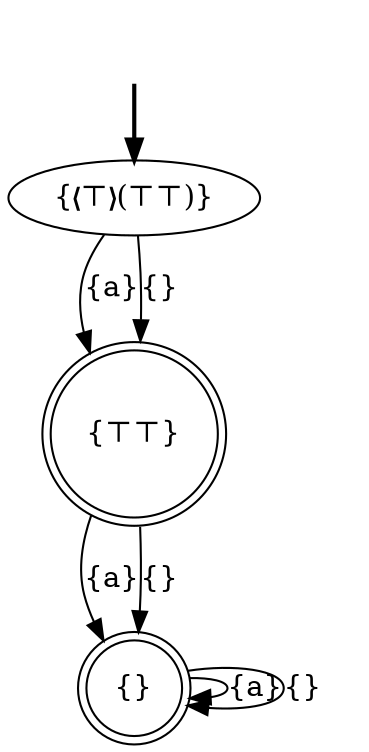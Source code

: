 digraph {
	fake0 [style=invisible]
	"{}" [shape=doublecircle]
	"{❬⊤❭(⊤⊤)}" [root=true]
	"{⊤⊤}" [shape=doublecircle]
	fake0 -> "{❬⊤❭(⊤⊤)}" [style=bold]
	"{❬⊤❭(⊤⊤)}" -> "{⊤⊤}" [label="{a}"]
	"{❬⊤❭(⊤⊤)}" -> "{⊤⊤}" [label="{}"]
	"{}" -> "{}" [label="{a}"]
	"{⊤⊤}" -> "{}" [label="{a}"]
	"{⊤⊤}" -> "{}" [label="{}"]
	"{}" -> "{}" [label="{}"]
}
